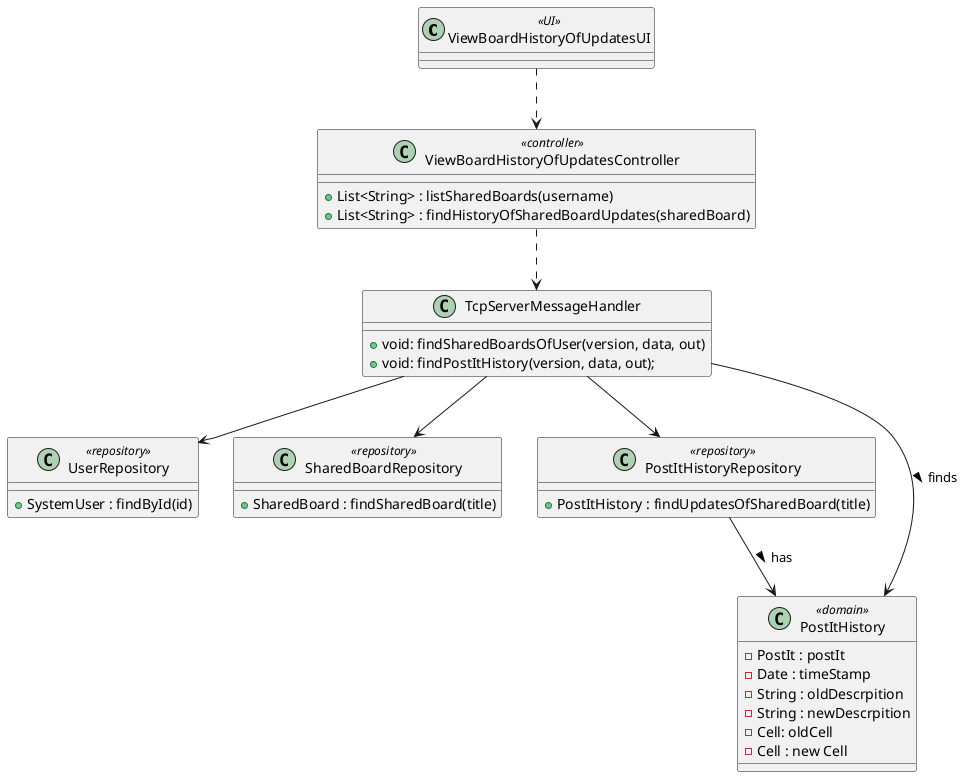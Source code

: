 @startuml

class ViewBoardHistoryOfUpdatesUI <<UI>> {
}

class ViewBoardHistoryOfUpdatesController <<controller>> {
    + List<String> : listSharedBoards(username)
    + List<String> : findHistoryOfSharedBoardUpdates(sharedBoard)
}

class TcpServerMessageHandler {
    + void: findSharedBoardsOfUser(version, data, out)
    + void: findPostItHistory(version, data, out);
}

class UserRepository <<repository>> {
    + SystemUser : findById(id)
}

class SharedBoardRepository <<repository>> {
    + SharedBoard : findSharedBoard(title)
}

class PostItHistoryRepository <<repository>> {
    + PostItHistory : findUpdatesOfSharedBoard(title)
}

class PostItHistory <<domain>> {
    - PostIt : postIt
    - Date : timeStamp
    - String : oldDescrpition
    - String : newDescrpition
    - Cell: oldCell
    - Cell : new Cell
}

ViewBoardHistoryOfUpdatesUI ..> ViewBoardHistoryOfUpdatesController
ViewBoardHistoryOfUpdatesController ..> TcpServerMessageHandler
TcpServerMessageHandler --> UserRepository
TcpServerMessageHandler --> SharedBoardRepository
TcpServerMessageHandler --> PostItHistoryRepository
PostItHistoryRepository --> PostItHistory : has >
TcpServerMessageHandler --> PostItHistory : finds >

@enduml